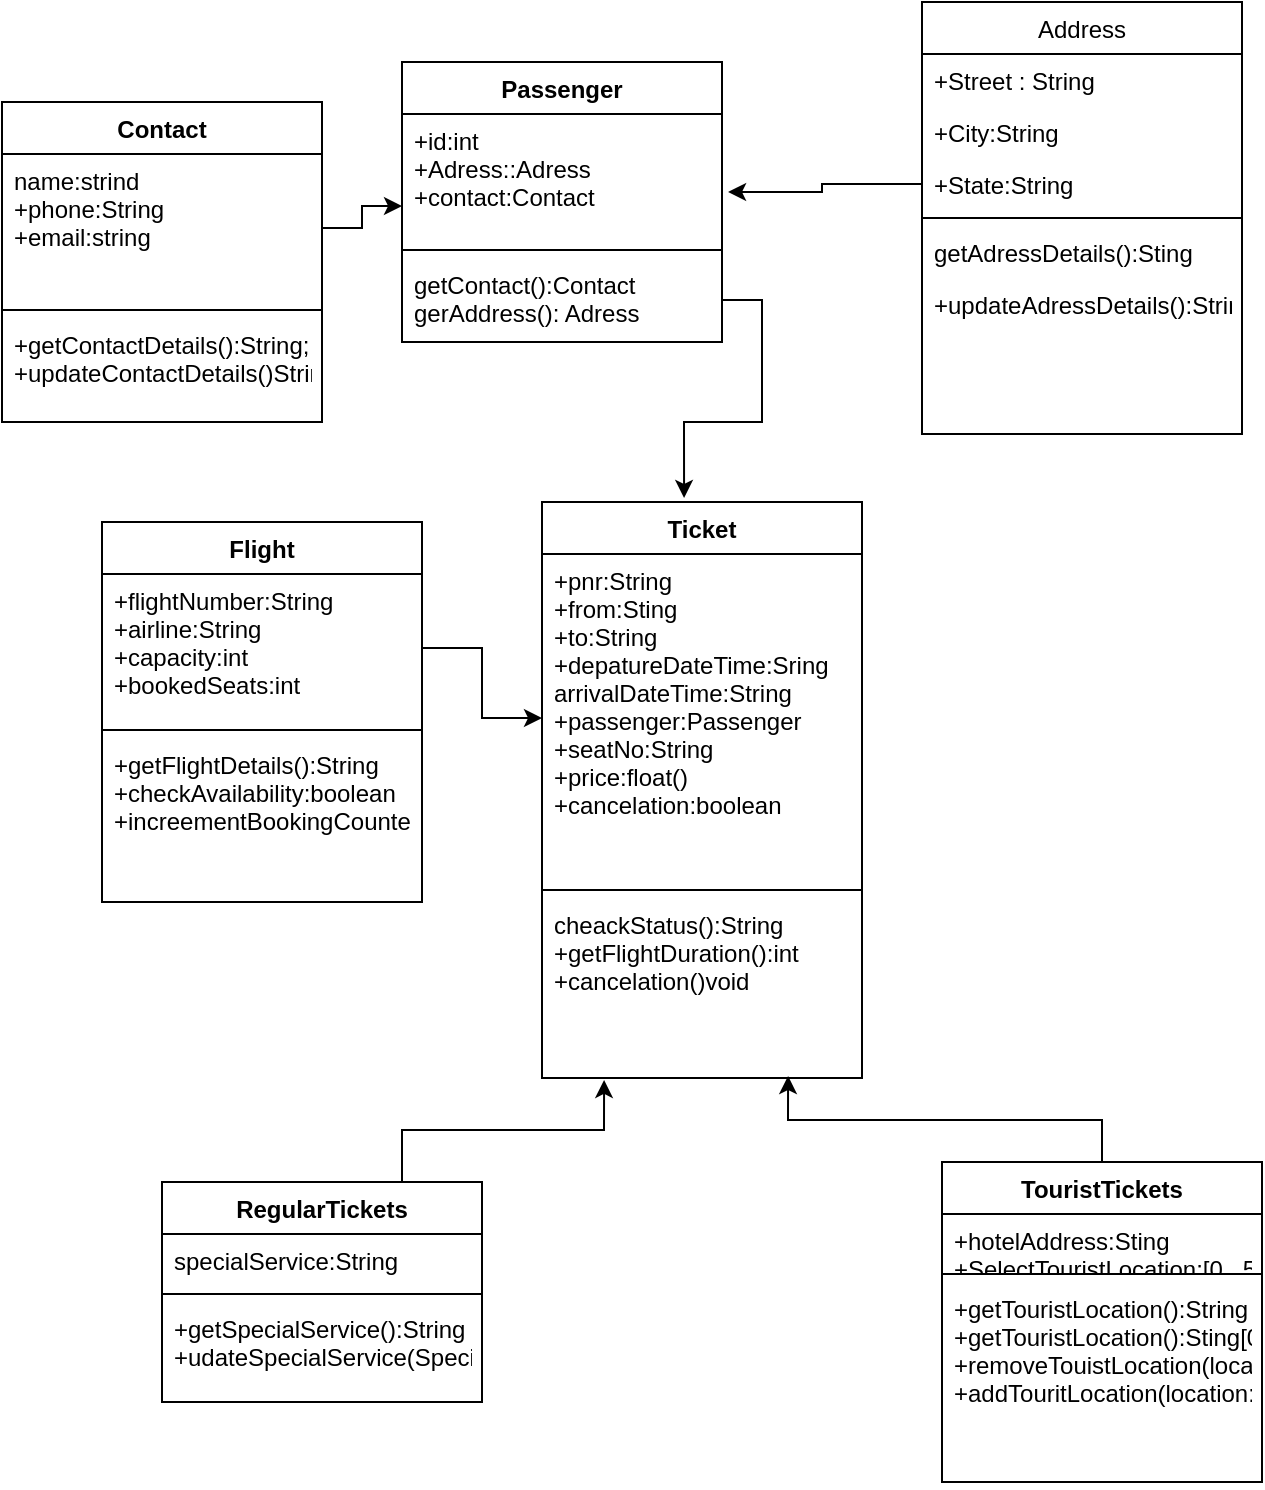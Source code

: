<mxfile version="15.1.0" type="device"><diagram id="C5RBs43oDa-KdzZeNtuy" name="Page-1"><mxGraphModel dx="868" dy="393" grid="1" gridSize="10" guides="1" tooltips="1" connect="1" arrows="1" fold="1" page="1" pageScale="1" pageWidth="827" pageHeight="1169" math="0" shadow="0"><root><mxCell id="WIyWlLk6GJQsqaUBKTNV-0"/><mxCell id="WIyWlLk6GJQsqaUBKTNV-1" parent="WIyWlLk6GJQsqaUBKTNV-0"/><mxCell id="zkfFHV4jXpPFQw0GAbJ--17" value="Address" style="swimlane;fontStyle=0;align=center;verticalAlign=top;childLayout=stackLayout;horizontal=1;startSize=26;horizontalStack=0;resizeParent=1;resizeLast=0;collapsible=1;marginBottom=0;rounded=0;shadow=0;strokeWidth=1;" parent="WIyWlLk6GJQsqaUBKTNV-1" vertex="1"><mxGeometry x="530" y="10" width="160" height="216" as="geometry"><mxRectangle x="550" y="140" width="160" height="26" as="alternateBounds"/></mxGeometry></mxCell><mxCell id="zkfFHV4jXpPFQw0GAbJ--18" value="+Street : String" style="text;align=left;verticalAlign=top;spacingLeft=4;spacingRight=4;overflow=hidden;rotatable=0;points=[[0,0.5],[1,0.5]];portConstraint=eastwest;" parent="zkfFHV4jXpPFQw0GAbJ--17" vertex="1"><mxGeometry y="26" width="160" height="26" as="geometry"/></mxCell><mxCell id="zkfFHV4jXpPFQw0GAbJ--19" value="+City:String" style="text;align=left;verticalAlign=top;spacingLeft=4;spacingRight=4;overflow=hidden;rotatable=0;points=[[0,0.5],[1,0.5]];portConstraint=eastwest;rounded=0;shadow=0;html=0;" parent="zkfFHV4jXpPFQw0GAbJ--17" vertex="1"><mxGeometry y="52" width="160" height="26" as="geometry"/></mxCell><mxCell id="zkfFHV4jXpPFQw0GAbJ--20" value="+State:String" style="text;align=left;verticalAlign=top;spacingLeft=4;spacingRight=4;overflow=hidden;rotatable=0;points=[[0,0.5],[1,0.5]];portConstraint=eastwest;rounded=0;shadow=0;html=0;" parent="zkfFHV4jXpPFQw0GAbJ--17" vertex="1"><mxGeometry y="78" width="160" height="26" as="geometry"/></mxCell><mxCell id="zkfFHV4jXpPFQw0GAbJ--23" value="" style="line;html=1;strokeWidth=1;align=left;verticalAlign=middle;spacingTop=-1;spacingLeft=3;spacingRight=3;rotatable=0;labelPosition=right;points=[];portConstraint=eastwest;" parent="zkfFHV4jXpPFQw0GAbJ--17" vertex="1"><mxGeometry y="104" width="160" height="8" as="geometry"/></mxCell><mxCell id="zkfFHV4jXpPFQw0GAbJ--24" value="getAdressDetails():Sting&#10;" style="text;align=left;verticalAlign=top;spacingLeft=4;spacingRight=4;overflow=hidden;rotatable=0;points=[[0,0.5],[1,0.5]];portConstraint=eastwest;" parent="zkfFHV4jXpPFQw0GAbJ--17" vertex="1"><mxGeometry y="112" width="160" height="26" as="geometry"/></mxCell><mxCell id="zkfFHV4jXpPFQw0GAbJ--25" value="+updateAdressDetails():String" style="text;align=left;verticalAlign=top;spacingLeft=4;spacingRight=4;overflow=hidden;rotatable=0;points=[[0,0.5],[1,0.5]];portConstraint=eastwest;" parent="zkfFHV4jXpPFQw0GAbJ--17" vertex="1"><mxGeometry y="138" width="160" height="26" as="geometry"/></mxCell><mxCell id="kYrGGekfLJ4BlMRbALt8-0" value="Passenger" style="swimlane;fontStyle=1;align=center;verticalAlign=top;childLayout=stackLayout;horizontal=1;startSize=26;horizontalStack=0;resizeParent=1;resizeParentMax=0;resizeLast=0;collapsible=1;marginBottom=0;" vertex="1" parent="WIyWlLk6GJQsqaUBKTNV-1"><mxGeometry x="270" y="40" width="160" height="140" as="geometry"/></mxCell><mxCell id="kYrGGekfLJ4BlMRbALt8-1" value="+id:int&#10;+Adress::Adress&#10;+contact:Contact" style="text;strokeColor=none;fillColor=none;align=left;verticalAlign=top;spacingLeft=4;spacingRight=4;overflow=hidden;rotatable=0;points=[[0,0.5],[1,0.5]];portConstraint=eastwest;" vertex="1" parent="kYrGGekfLJ4BlMRbALt8-0"><mxGeometry y="26" width="160" height="64" as="geometry"/></mxCell><mxCell id="kYrGGekfLJ4BlMRbALt8-2" value="" style="line;strokeWidth=1;fillColor=none;align=left;verticalAlign=middle;spacingTop=-1;spacingLeft=3;spacingRight=3;rotatable=0;labelPosition=right;points=[];portConstraint=eastwest;" vertex="1" parent="kYrGGekfLJ4BlMRbALt8-0"><mxGeometry y="90" width="160" height="8" as="geometry"/></mxCell><mxCell id="kYrGGekfLJ4BlMRbALt8-3" value="getContact():Contact&#10;gerAddress(): Adress" style="text;strokeColor=none;fillColor=none;align=left;verticalAlign=top;spacingLeft=4;spacingRight=4;overflow=hidden;rotatable=0;points=[[0,0.5],[1,0.5]];portConstraint=eastwest;" vertex="1" parent="kYrGGekfLJ4BlMRbALt8-0"><mxGeometry y="98" width="160" height="42" as="geometry"/></mxCell><mxCell id="kYrGGekfLJ4BlMRbALt8-4" value="Contact" style="swimlane;fontStyle=1;align=center;verticalAlign=top;childLayout=stackLayout;horizontal=1;startSize=26;horizontalStack=0;resizeParent=1;resizeParentMax=0;resizeLast=0;collapsible=1;marginBottom=0;" vertex="1" parent="WIyWlLk6GJQsqaUBKTNV-1"><mxGeometry x="70" y="60" width="160" height="160" as="geometry"/></mxCell><mxCell id="kYrGGekfLJ4BlMRbALt8-5" value="name:strind&#10;+phone:String&#10;+email:string" style="text;strokeColor=none;fillColor=none;align=left;verticalAlign=top;spacingLeft=4;spacingRight=4;overflow=hidden;rotatable=0;points=[[0,0.5],[1,0.5]];portConstraint=eastwest;" vertex="1" parent="kYrGGekfLJ4BlMRbALt8-4"><mxGeometry y="26" width="160" height="74" as="geometry"/></mxCell><mxCell id="kYrGGekfLJ4BlMRbALt8-6" value="" style="line;strokeWidth=1;fillColor=none;align=left;verticalAlign=middle;spacingTop=-1;spacingLeft=3;spacingRight=3;rotatable=0;labelPosition=right;points=[];portConstraint=eastwest;" vertex="1" parent="kYrGGekfLJ4BlMRbALt8-4"><mxGeometry y="100" width="160" height="8" as="geometry"/></mxCell><mxCell id="kYrGGekfLJ4BlMRbALt8-7" value="+getContactDetails():String;&#10;+updateContactDetails()String" style="text;strokeColor=none;fillColor=none;align=left;verticalAlign=top;spacingLeft=4;spacingRight=4;overflow=hidden;rotatable=0;points=[[0,0.5],[1,0.5]];portConstraint=eastwest;" vertex="1" parent="kYrGGekfLJ4BlMRbALt8-4"><mxGeometry y="108" width="160" height="52" as="geometry"/></mxCell><mxCell id="kYrGGekfLJ4BlMRbALt8-11" style="edgeStyle=orthogonalEdgeStyle;rounded=0;orthogonalLoop=1;jettySize=auto;html=1;exitX=1;exitY=0.5;exitDx=0;exitDy=0;entryX=0;entryY=0.719;entryDx=0;entryDy=0;entryPerimeter=0;" edge="1" parent="WIyWlLk6GJQsqaUBKTNV-1" source="kYrGGekfLJ4BlMRbALt8-5" target="kYrGGekfLJ4BlMRbALt8-1"><mxGeometry relative="1" as="geometry"/></mxCell><mxCell id="kYrGGekfLJ4BlMRbALt8-12" style="edgeStyle=orthogonalEdgeStyle;rounded=0;orthogonalLoop=1;jettySize=auto;html=1;exitX=0;exitY=0.5;exitDx=0;exitDy=0;entryX=1.019;entryY=0.609;entryDx=0;entryDy=0;entryPerimeter=0;" edge="1" parent="WIyWlLk6GJQsqaUBKTNV-1" source="zkfFHV4jXpPFQw0GAbJ--20" target="kYrGGekfLJ4BlMRbALt8-1"><mxGeometry relative="1" as="geometry"/></mxCell><mxCell id="kYrGGekfLJ4BlMRbALt8-13" value="Flight" style="swimlane;fontStyle=1;align=center;verticalAlign=top;childLayout=stackLayout;horizontal=1;startSize=26;horizontalStack=0;resizeParent=1;resizeParentMax=0;resizeLast=0;collapsible=1;marginBottom=0;" vertex="1" parent="WIyWlLk6GJQsqaUBKTNV-1"><mxGeometry x="120" y="270" width="160" height="190" as="geometry"/></mxCell><mxCell id="kYrGGekfLJ4BlMRbALt8-14" value="+flightNumber:String&#10;+airline:String&#10;+capacity:int&#10;+bookedSeats:int" style="text;strokeColor=none;fillColor=none;align=left;verticalAlign=top;spacingLeft=4;spacingRight=4;overflow=hidden;rotatable=0;points=[[0,0.5],[1,0.5]];portConstraint=eastwest;" vertex="1" parent="kYrGGekfLJ4BlMRbALt8-13"><mxGeometry y="26" width="160" height="74" as="geometry"/></mxCell><mxCell id="kYrGGekfLJ4BlMRbALt8-15" value="" style="line;strokeWidth=1;fillColor=none;align=left;verticalAlign=middle;spacingTop=-1;spacingLeft=3;spacingRight=3;rotatable=0;labelPosition=right;points=[];portConstraint=eastwest;" vertex="1" parent="kYrGGekfLJ4BlMRbALt8-13"><mxGeometry y="100" width="160" height="8" as="geometry"/></mxCell><mxCell id="kYrGGekfLJ4BlMRbALt8-16" value="+getFlightDetails():String&#10;+checkAvailability:boolean&#10;+increementBookingCounter()Void" style="text;strokeColor=none;fillColor=none;align=left;verticalAlign=top;spacingLeft=4;spacingRight=4;overflow=hidden;rotatable=0;points=[[0,0.5],[1,0.5]];portConstraint=eastwest;" vertex="1" parent="kYrGGekfLJ4BlMRbALt8-13"><mxGeometry y="108" width="160" height="82" as="geometry"/></mxCell><mxCell id="kYrGGekfLJ4BlMRbALt8-17" value="Ticket" style="swimlane;fontStyle=1;align=center;verticalAlign=top;childLayout=stackLayout;horizontal=1;startSize=26;horizontalStack=0;resizeParent=1;resizeParentMax=0;resizeLast=0;collapsible=1;marginBottom=0;" vertex="1" parent="WIyWlLk6GJQsqaUBKTNV-1"><mxGeometry x="340" y="260" width="160" height="288" as="geometry"/></mxCell><mxCell id="kYrGGekfLJ4BlMRbALt8-18" value="+pnr:String&#10;+from:Sting&#10;+to:String&#10;+depatureDateTime:Sring&#10;arrivalDateTime:String&#10;+passenger:Passenger&#10;+seatNo:String&#10;+price:float()&#10;+cancelation:boolean" style="text;strokeColor=none;fillColor=none;align=left;verticalAlign=top;spacingLeft=4;spacingRight=4;overflow=hidden;rotatable=0;points=[[0,0.5],[1,0.5]];portConstraint=eastwest;" vertex="1" parent="kYrGGekfLJ4BlMRbALt8-17"><mxGeometry y="26" width="160" height="164" as="geometry"/></mxCell><mxCell id="kYrGGekfLJ4BlMRbALt8-19" value="" style="line;strokeWidth=1;fillColor=none;align=left;verticalAlign=middle;spacingTop=-1;spacingLeft=3;spacingRight=3;rotatable=0;labelPosition=right;points=[];portConstraint=eastwest;" vertex="1" parent="kYrGGekfLJ4BlMRbALt8-17"><mxGeometry y="190" width="160" height="8" as="geometry"/></mxCell><mxCell id="kYrGGekfLJ4BlMRbALt8-20" value="cheackStatus():String&#10;+getFlightDuration():int&#10;+cancelation()void" style="text;strokeColor=none;fillColor=none;align=left;verticalAlign=top;spacingLeft=4;spacingRight=4;overflow=hidden;rotatable=0;points=[[0,0.5],[1,0.5]];portConstraint=eastwest;" vertex="1" parent="kYrGGekfLJ4BlMRbALt8-17"><mxGeometry y="198" width="160" height="90" as="geometry"/></mxCell><mxCell id="kYrGGekfLJ4BlMRbALt8-30" style="edgeStyle=orthogonalEdgeStyle;rounded=0;orthogonalLoop=1;jettySize=auto;html=1;exitX=0.75;exitY=0;exitDx=0;exitDy=0;entryX=0.194;entryY=1.011;entryDx=0;entryDy=0;entryPerimeter=0;" edge="1" parent="WIyWlLk6GJQsqaUBKTNV-1" source="kYrGGekfLJ4BlMRbALt8-21" target="kYrGGekfLJ4BlMRbALt8-20"><mxGeometry relative="1" as="geometry"/></mxCell><mxCell id="kYrGGekfLJ4BlMRbALt8-21" value="RegularTickets" style="swimlane;fontStyle=1;align=center;verticalAlign=top;childLayout=stackLayout;horizontal=1;startSize=26;horizontalStack=0;resizeParent=1;resizeParentMax=0;resizeLast=0;collapsible=1;marginBottom=0;" vertex="1" parent="WIyWlLk6GJQsqaUBKTNV-1"><mxGeometry x="150" y="600" width="160" height="110" as="geometry"/></mxCell><mxCell id="kYrGGekfLJ4BlMRbALt8-22" value="specialService:String" style="text;strokeColor=none;fillColor=none;align=left;verticalAlign=top;spacingLeft=4;spacingRight=4;overflow=hidden;rotatable=0;points=[[0,0.5],[1,0.5]];portConstraint=eastwest;" vertex="1" parent="kYrGGekfLJ4BlMRbALt8-21"><mxGeometry y="26" width="160" height="26" as="geometry"/></mxCell><mxCell id="kYrGGekfLJ4BlMRbALt8-23" value="" style="line;strokeWidth=1;fillColor=none;align=left;verticalAlign=middle;spacingTop=-1;spacingLeft=3;spacingRight=3;rotatable=0;labelPosition=right;points=[];portConstraint=eastwest;" vertex="1" parent="kYrGGekfLJ4BlMRbALt8-21"><mxGeometry y="52" width="160" height="8" as="geometry"/></mxCell><mxCell id="kYrGGekfLJ4BlMRbALt8-24" value="+getSpecialService():String&#10;+udateSpecialService(SpecialService:string):void" style="text;strokeColor=none;fillColor=none;align=left;verticalAlign=top;spacingLeft=4;spacingRight=4;overflow=hidden;rotatable=0;points=[[0,0.5],[1,0.5]];portConstraint=eastwest;" vertex="1" parent="kYrGGekfLJ4BlMRbALt8-21"><mxGeometry y="60" width="160" height="50" as="geometry"/></mxCell><mxCell id="kYrGGekfLJ4BlMRbALt8-29" style="edgeStyle=orthogonalEdgeStyle;rounded=0;orthogonalLoop=1;jettySize=auto;html=1;entryX=0.769;entryY=0.989;entryDx=0;entryDy=0;entryPerimeter=0;" edge="1" parent="WIyWlLk6GJQsqaUBKTNV-1" source="kYrGGekfLJ4BlMRbALt8-25" target="kYrGGekfLJ4BlMRbALt8-20"><mxGeometry relative="1" as="geometry"/></mxCell><mxCell id="kYrGGekfLJ4BlMRbALt8-25" value="TouristTickets" style="swimlane;fontStyle=1;align=center;verticalAlign=top;childLayout=stackLayout;horizontal=1;startSize=26;horizontalStack=0;resizeParent=1;resizeParentMax=0;resizeLast=0;collapsible=1;marginBottom=0;" vertex="1" parent="WIyWlLk6GJQsqaUBKTNV-1"><mxGeometry x="540" y="590" width="160" height="160" as="geometry"/></mxCell><mxCell id="kYrGGekfLJ4BlMRbALt8-26" value="+hotelAddress:Sting&#10;+SelectTouristLocation:[0...5]" style="text;strokeColor=none;fillColor=none;align=left;verticalAlign=top;spacingLeft=4;spacingRight=4;overflow=hidden;rotatable=0;points=[[0,0.5],[1,0.5]];portConstraint=eastwest;" vertex="1" parent="kYrGGekfLJ4BlMRbALt8-25"><mxGeometry y="26" width="160" height="26" as="geometry"/></mxCell><mxCell id="kYrGGekfLJ4BlMRbALt8-27" value="" style="line;strokeWidth=1;fillColor=none;align=left;verticalAlign=middle;spacingTop=-1;spacingLeft=3;spacingRight=3;rotatable=0;labelPosition=right;points=[];portConstraint=eastwest;" vertex="1" parent="kYrGGekfLJ4BlMRbALt8-25"><mxGeometry y="52" width="160" height="8" as="geometry"/></mxCell><mxCell id="kYrGGekfLJ4BlMRbALt8-28" value="+getTouristLocation():String&#10;+getTouristLocation():Sting[0...5]&#10;+removeTouistLocation(location:String):void&#10;+addTouritLocation(location:sting);void" style="text;strokeColor=none;fillColor=none;align=left;verticalAlign=top;spacingLeft=4;spacingRight=4;overflow=hidden;rotatable=0;points=[[0,0.5],[1,0.5]];portConstraint=eastwest;" vertex="1" parent="kYrGGekfLJ4BlMRbALt8-25"><mxGeometry y="60" width="160" height="100" as="geometry"/></mxCell><mxCell id="kYrGGekfLJ4BlMRbALt8-31" style="edgeStyle=orthogonalEdgeStyle;rounded=0;orthogonalLoop=1;jettySize=auto;html=1;exitX=1;exitY=0.5;exitDx=0;exitDy=0;" edge="1" parent="WIyWlLk6GJQsqaUBKTNV-1" source="kYrGGekfLJ4BlMRbALt8-14" target="kYrGGekfLJ4BlMRbALt8-18"><mxGeometry relative="1" as="geometry"/></mxCell><mxCell id="kYrGGekfLJ4BlMRbALt8-32" style="edgeStyle=orthogonalEdgeStyle;rounded=0;orthogonalLoop=1;jettySize=auto;html=1;entryX=0.444;entryY=-0.007;entryDx=0;entryDy=0;entryPerimeter=0;" edge="1" parent="WIyWlLk6GJQsqaUBKTNV-1" source="kYrGGekfLJ4BlMRbALt8-3" target="kYrGGekfLJ4BlMRbALt8-17"><mxGeometry relative="1" as="geometry"><mxPoint x="410" y="250" as="targetPoint"/></mxGeometry></mxCell></root></mxGraphModel></diagram></mxfile>
